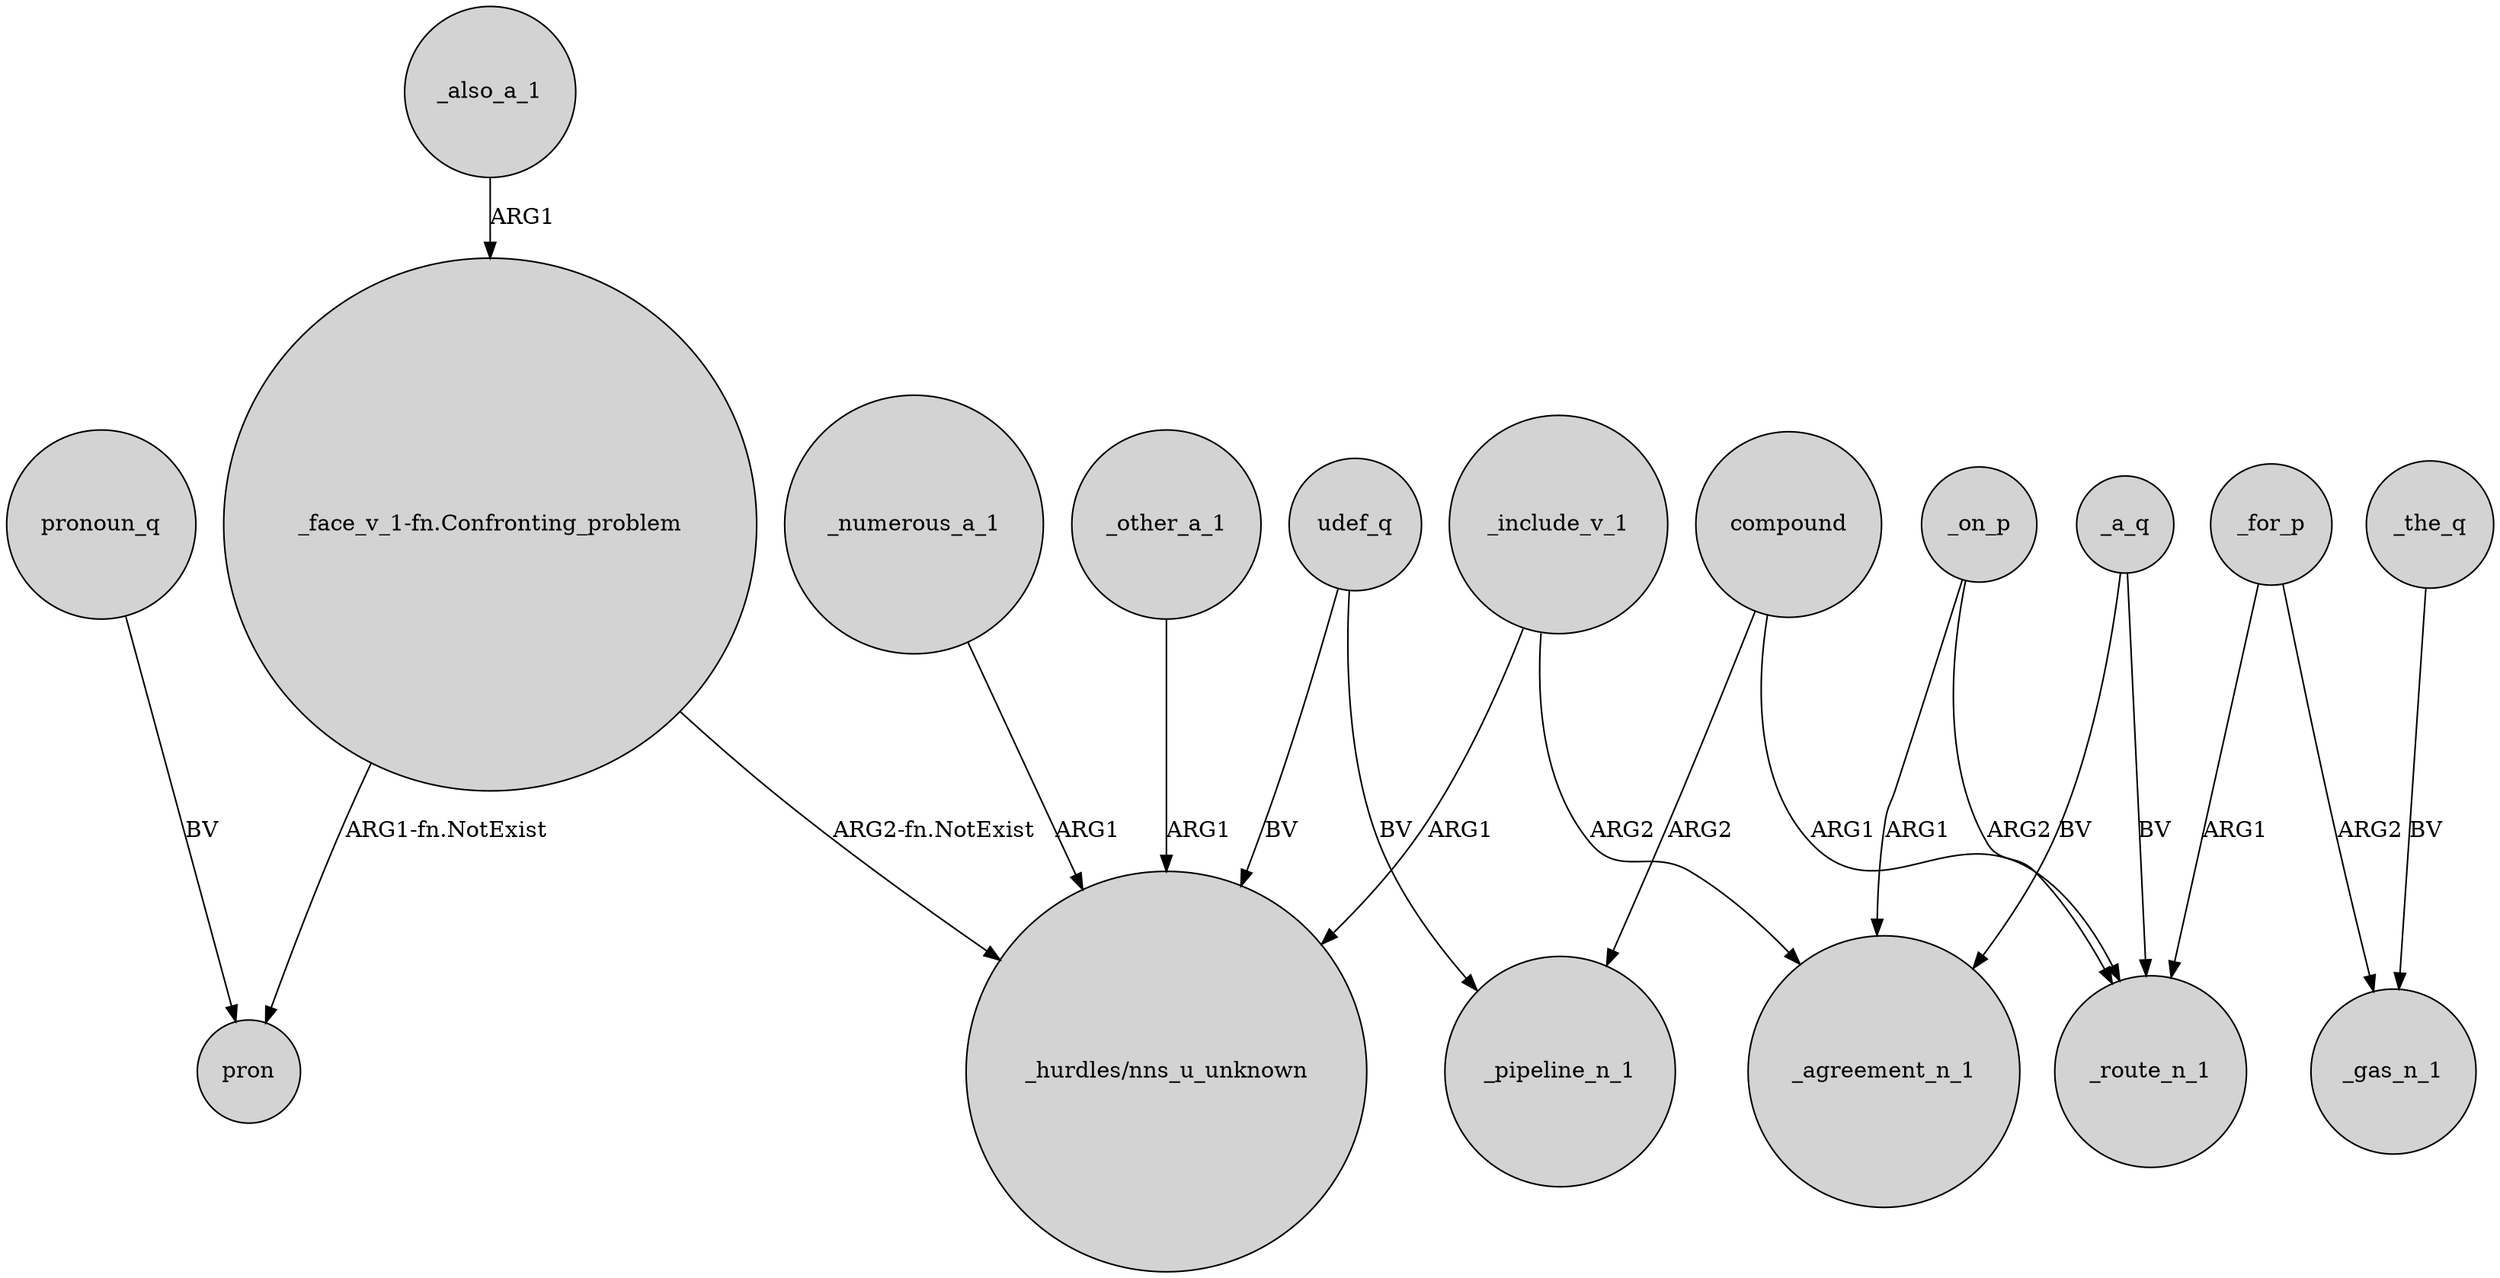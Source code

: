 digraph {
	node [shape=circle style=filled]
	udef_q -> "_hurdles/nns_u_unknown" [label=BV]
	_numerous_a_1 -> "_hurdles/nns_u_unknown" [label=ARG1]
	_the_q -> _gas_n_1 [label=BV]
	_on_p -> _route_n_1 [label=ARG2]
	compound -> _pipeline_n_1 [label=ARG2]
	_for_p -> _route_n_1 [label=ARG1]
	_also_a_1 -> "_face_v_1-fn.Confronting_problem" [label=ARG1]
	_include_v_1 -> _agreement_n_1 [label=ARG2]
	_include_v_1 -> "_hurdles/nns_u_unknown" [label=ARG1]
	pronoun_q -> pron [label=BV]
	"_face_v_1-fn.Confronting_problem" -> pron [label="ARG1-fn.NotExist"]
	_a_q -> _agreement_n_1 [label=BV]
	_a_q -> _route_n_1 [label=BV]
	_for_p -> _gas_n_1 [label=ARG2]
	udef_q -> _pipeline_n_1 [label=BV]
	compound -> _route_n_1 [label=ARG1]
	_on_p -> _agreement_n_1 [label=ARG1]
	"_face_v_1-fn.Confronting_problem" -> "_hurdles/nns_u_unknown" [label="ARG2-fn.NotExist"]
	_other_a_1 -> "_hurdles/nns_u_unknown" [label=ARG1]
}
